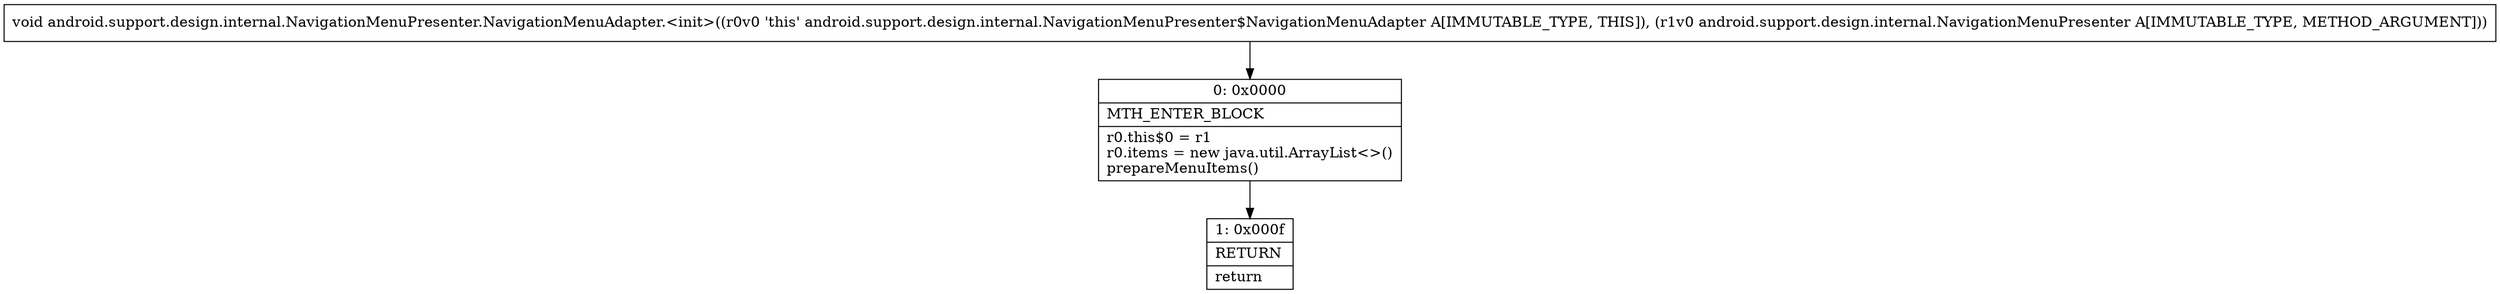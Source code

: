 digraph "CFG forandroid.support.design.internal.NavigationMenuPresenter.NavigationMenuAdapter.\<init\>(Landroid\/support\/design\/internal\/NavigationMenuPresenter;)V" {
Node_0 [shape=record,label="{0\:\ 0x0000|MTH_ENTER_BLOCK\l|r0.this$0 = r1\lr0.items = new java.util.ArrayList\<\>()\lprepareMenuItems()\l}"];
Node_1 [shape=record,label="{1\:\ 0x000f|RETURN\l|return\l}"];
MethodNode[shape=record,label="{void android.support.design.internal.NavigationMenuPresenter.NavigationMenuAdapter.\<init\>((r0v0 'this' android.support.design.internal.NavigationMenuPresenter$NavigationMenuAdapter A[IMMUTABLE_TYPE, THIS]), (r1v0 android.support.design.internal.NavigationMenuPresenter A[IMMUTABLE_TYPE, METHOD_ARGUMENT])) }"];
MethodNode -> Node_0;
Node_0 -> Node_1;
}

